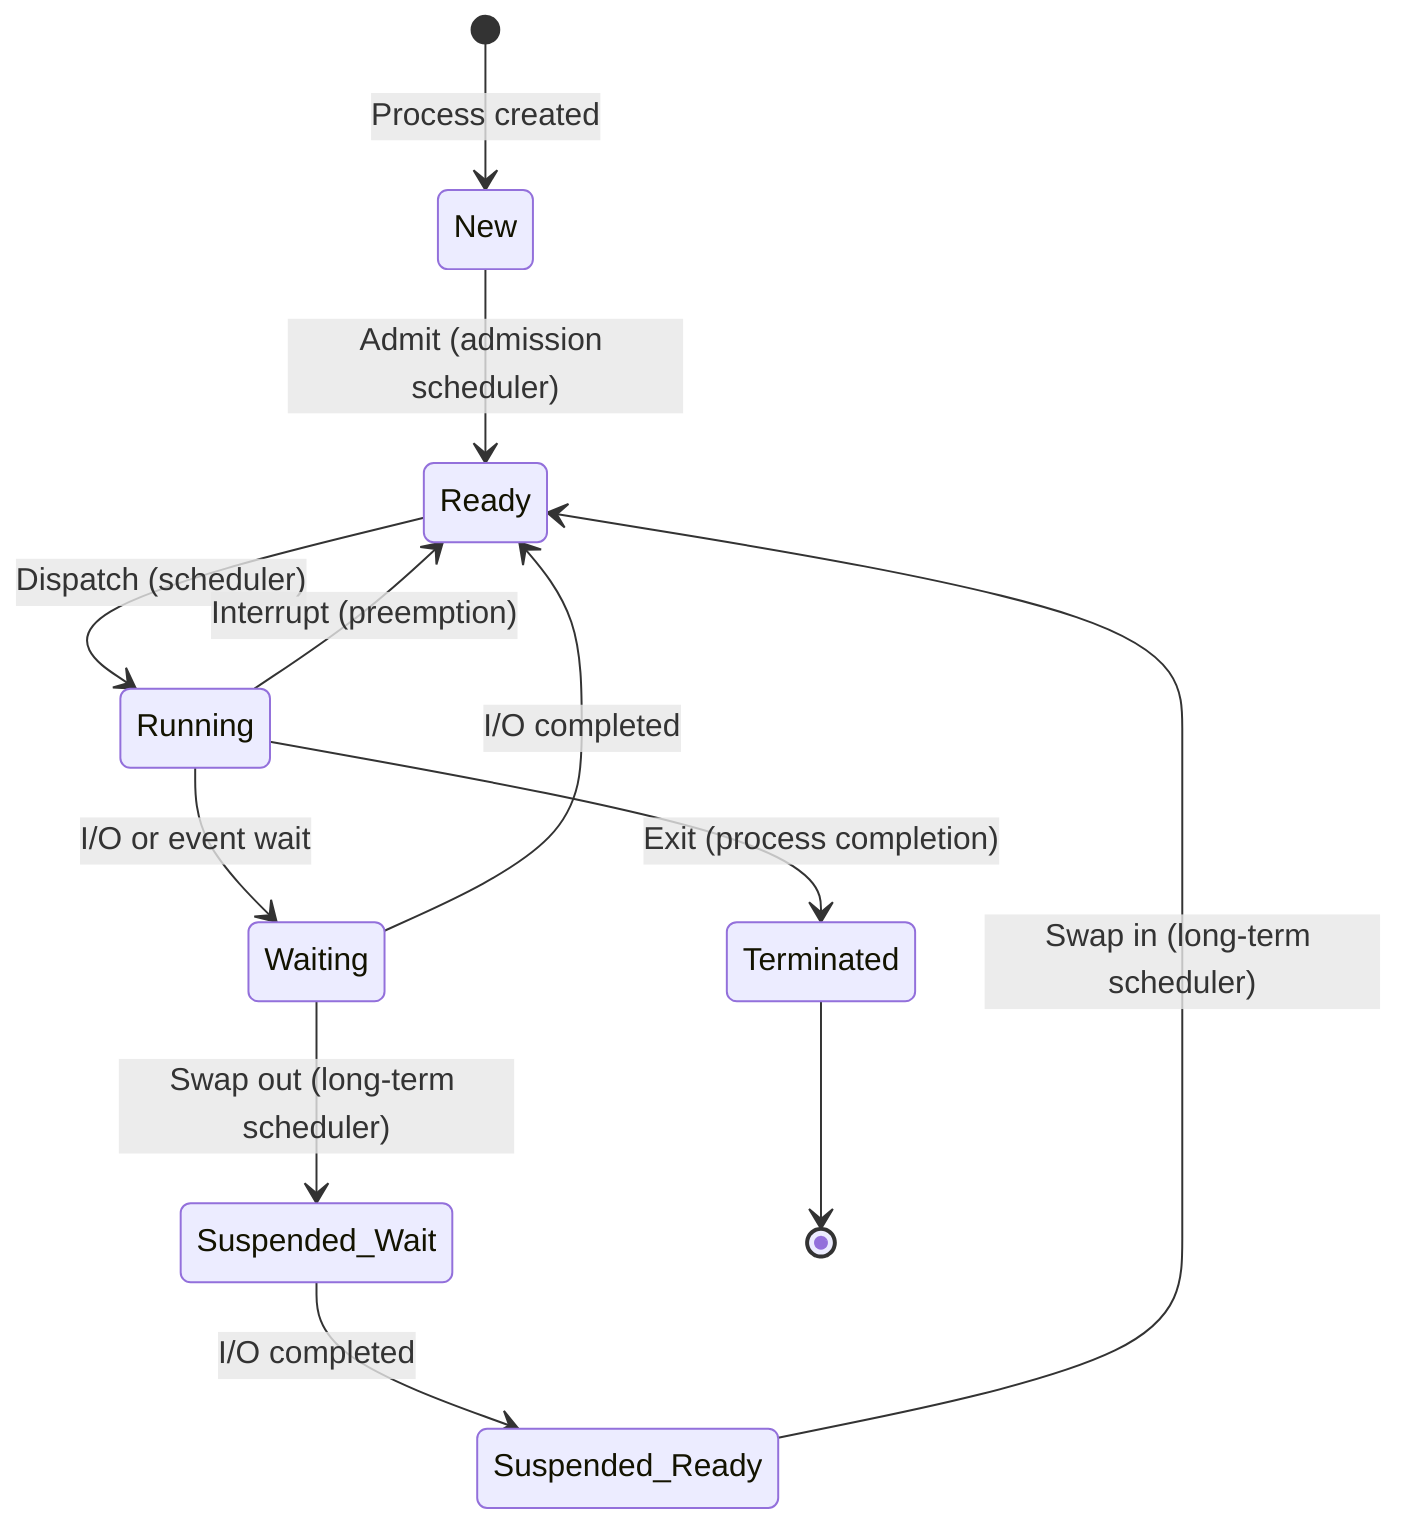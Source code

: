 stateDiagram-v2
    [*] --> New : Process created
    New --> Ready : Admit (admission scheduler)
    Ready --> Running : Dispatch (scheduler)
    Running --> Waiting : I/O or event wait
    Running --> Ready : Interrupt (preemption)
    Running --> Terminated : Exit (process completion)
    
    Waiting --> Ready : I/O completed
    Waiting --> Suspended_Wait : Swap out (long-term scheduler)
    Suspended_Wait --> Suspended_Ready : I/O completed
    Suspended_Ready --> Ready : Swap in (long-term scheduler)
    
    Terminated --> [*]